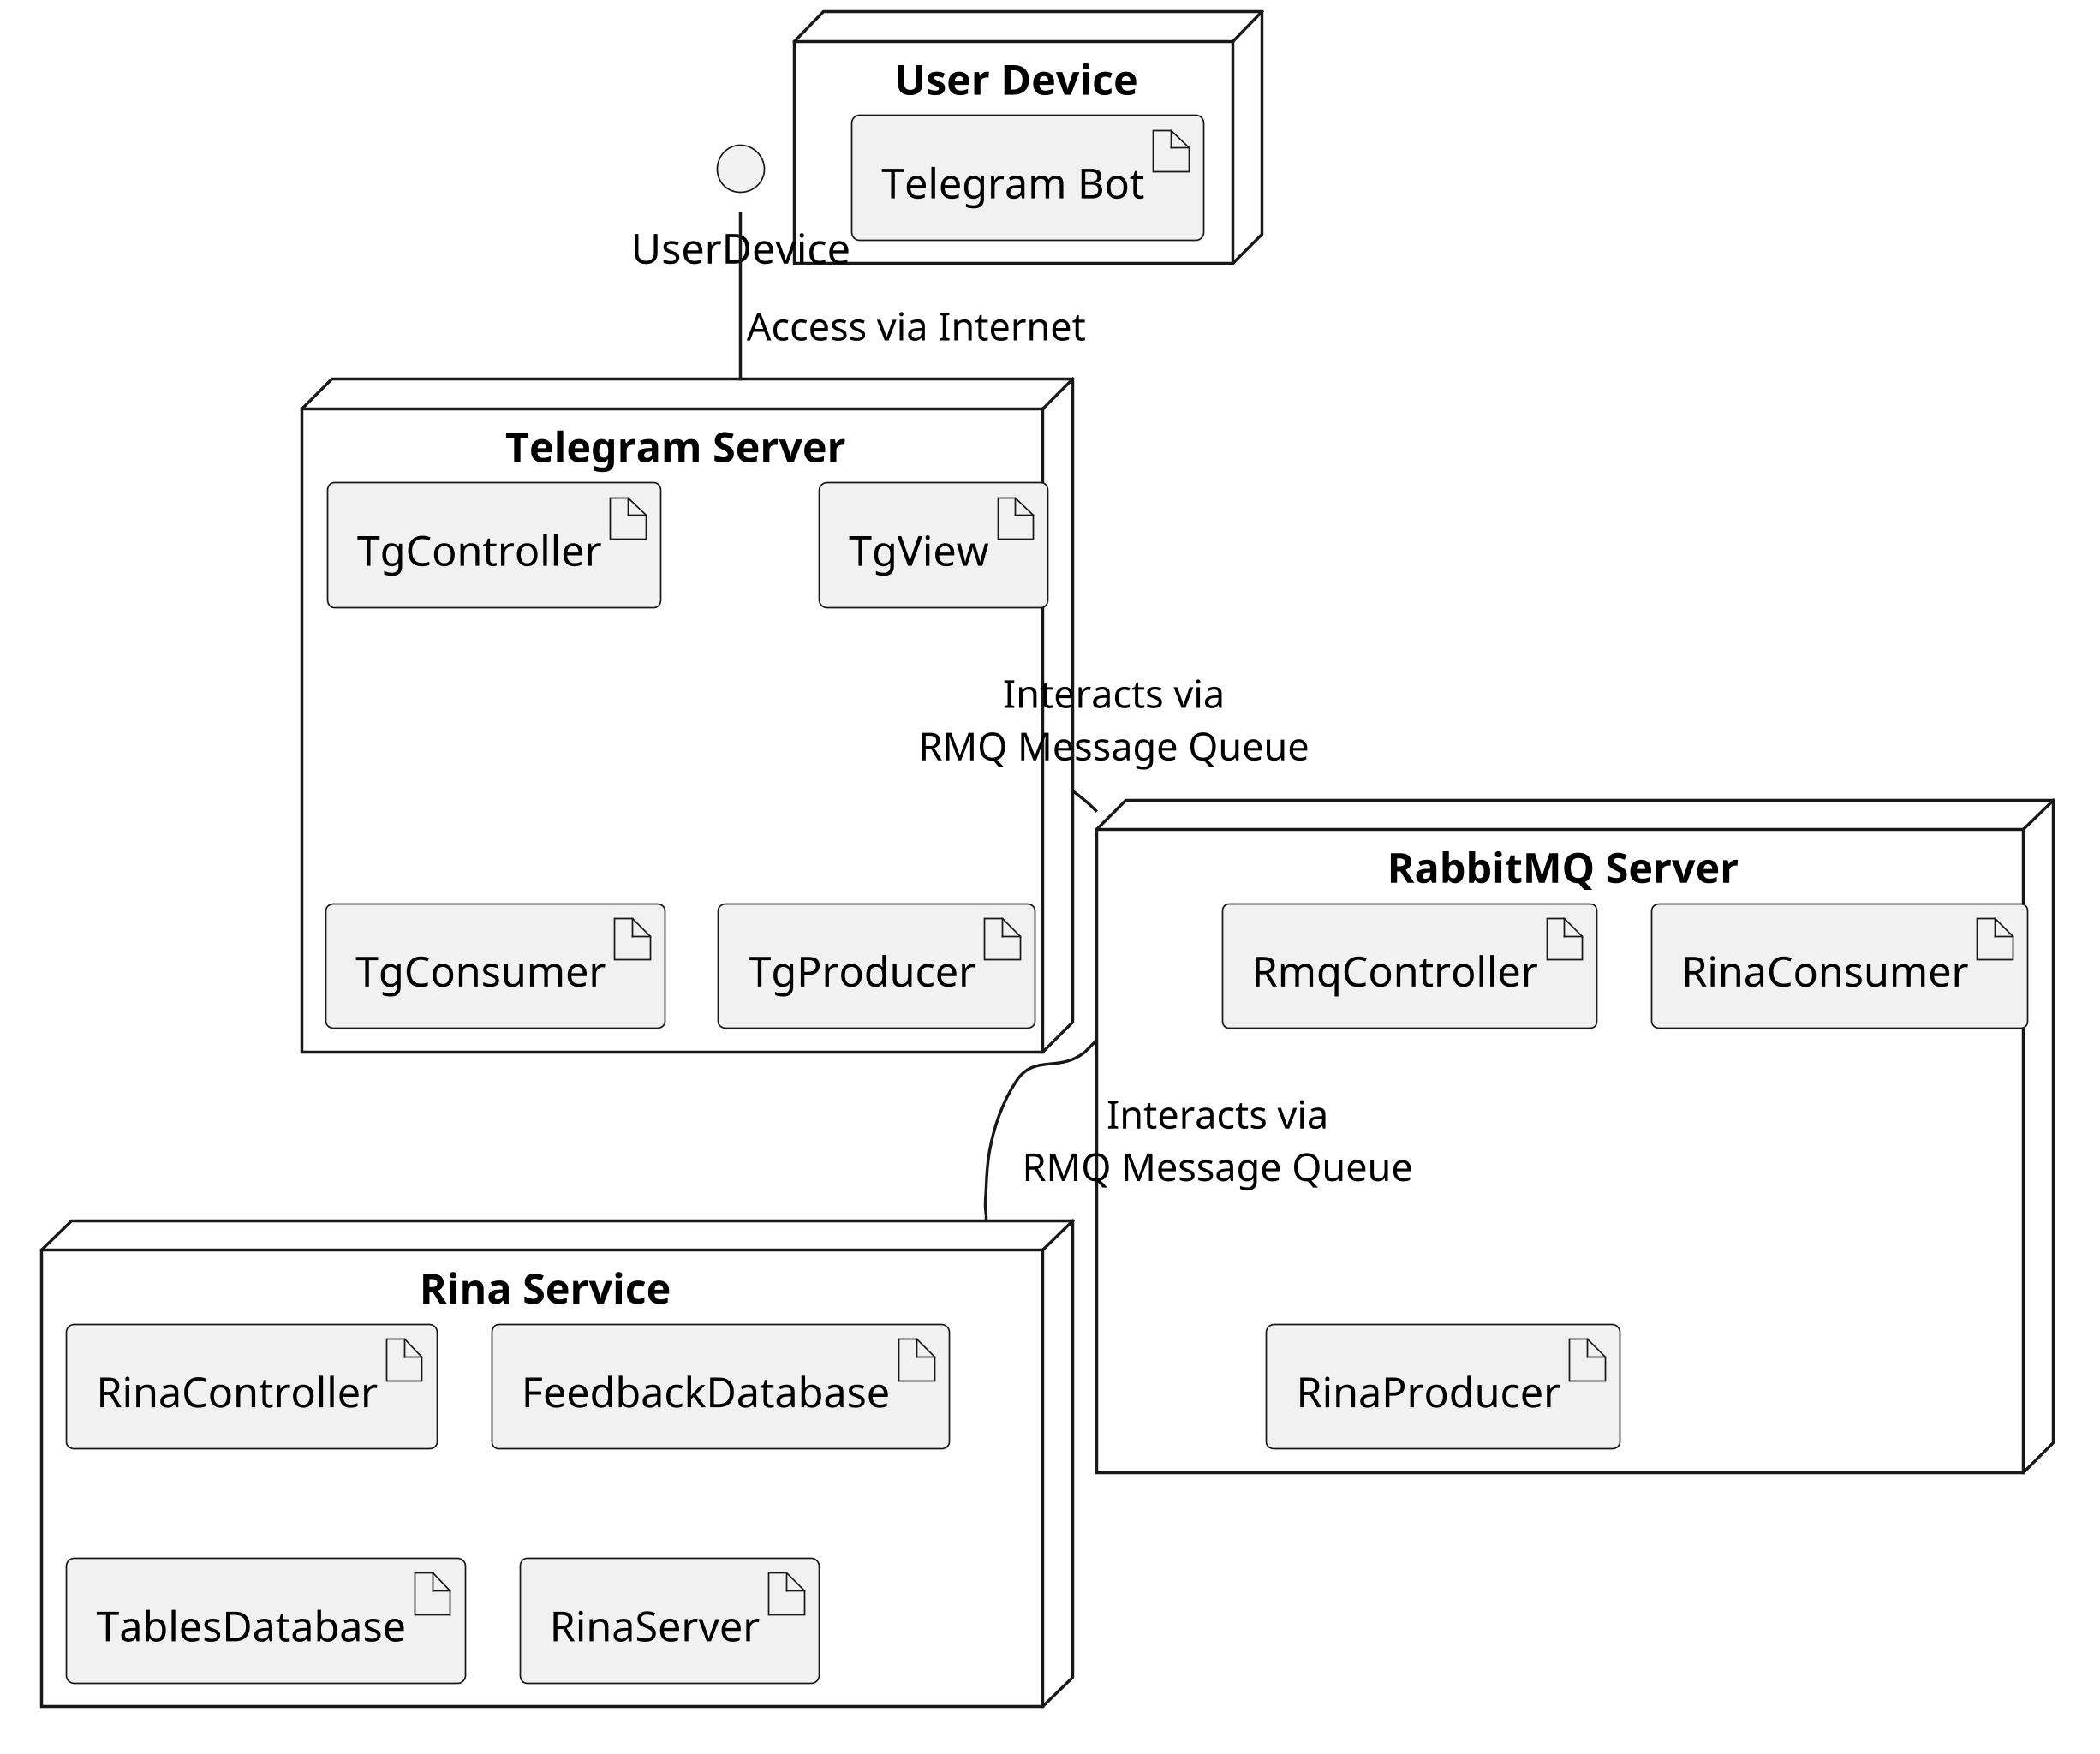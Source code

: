 @startuml Deployment Diagram
!pragma layout smetana

scale 2048 width
scale 2048 height

node "User Device" {
  artifact "Telegram Bot"
}

node "Telegram Server" as TgServer {
  artifact "TgController" 
  artifact "TgView"
  artifact "TgConsumer"
  artifact "TgProducer"
}

node "RabbitMQ Server" as Rmq {
  artifact "RmqController" 
  artifact "RinaConsumer"
  artifact "RinaProducer"
}

node "Rina Service" as Rina {
  artifact "RinaController" 
  artifact "FeedbackDatabase" 
  artifact "TablesDatabase" 
  artifact "RinaServer"
}

UserDevice -- TgServer : Access via Internet
TgServer -- Rmq : Interacts via\nRMQ Message Queue
Rmq -- Rina : Interacts via\nRMQ Message Queue

@enduml
